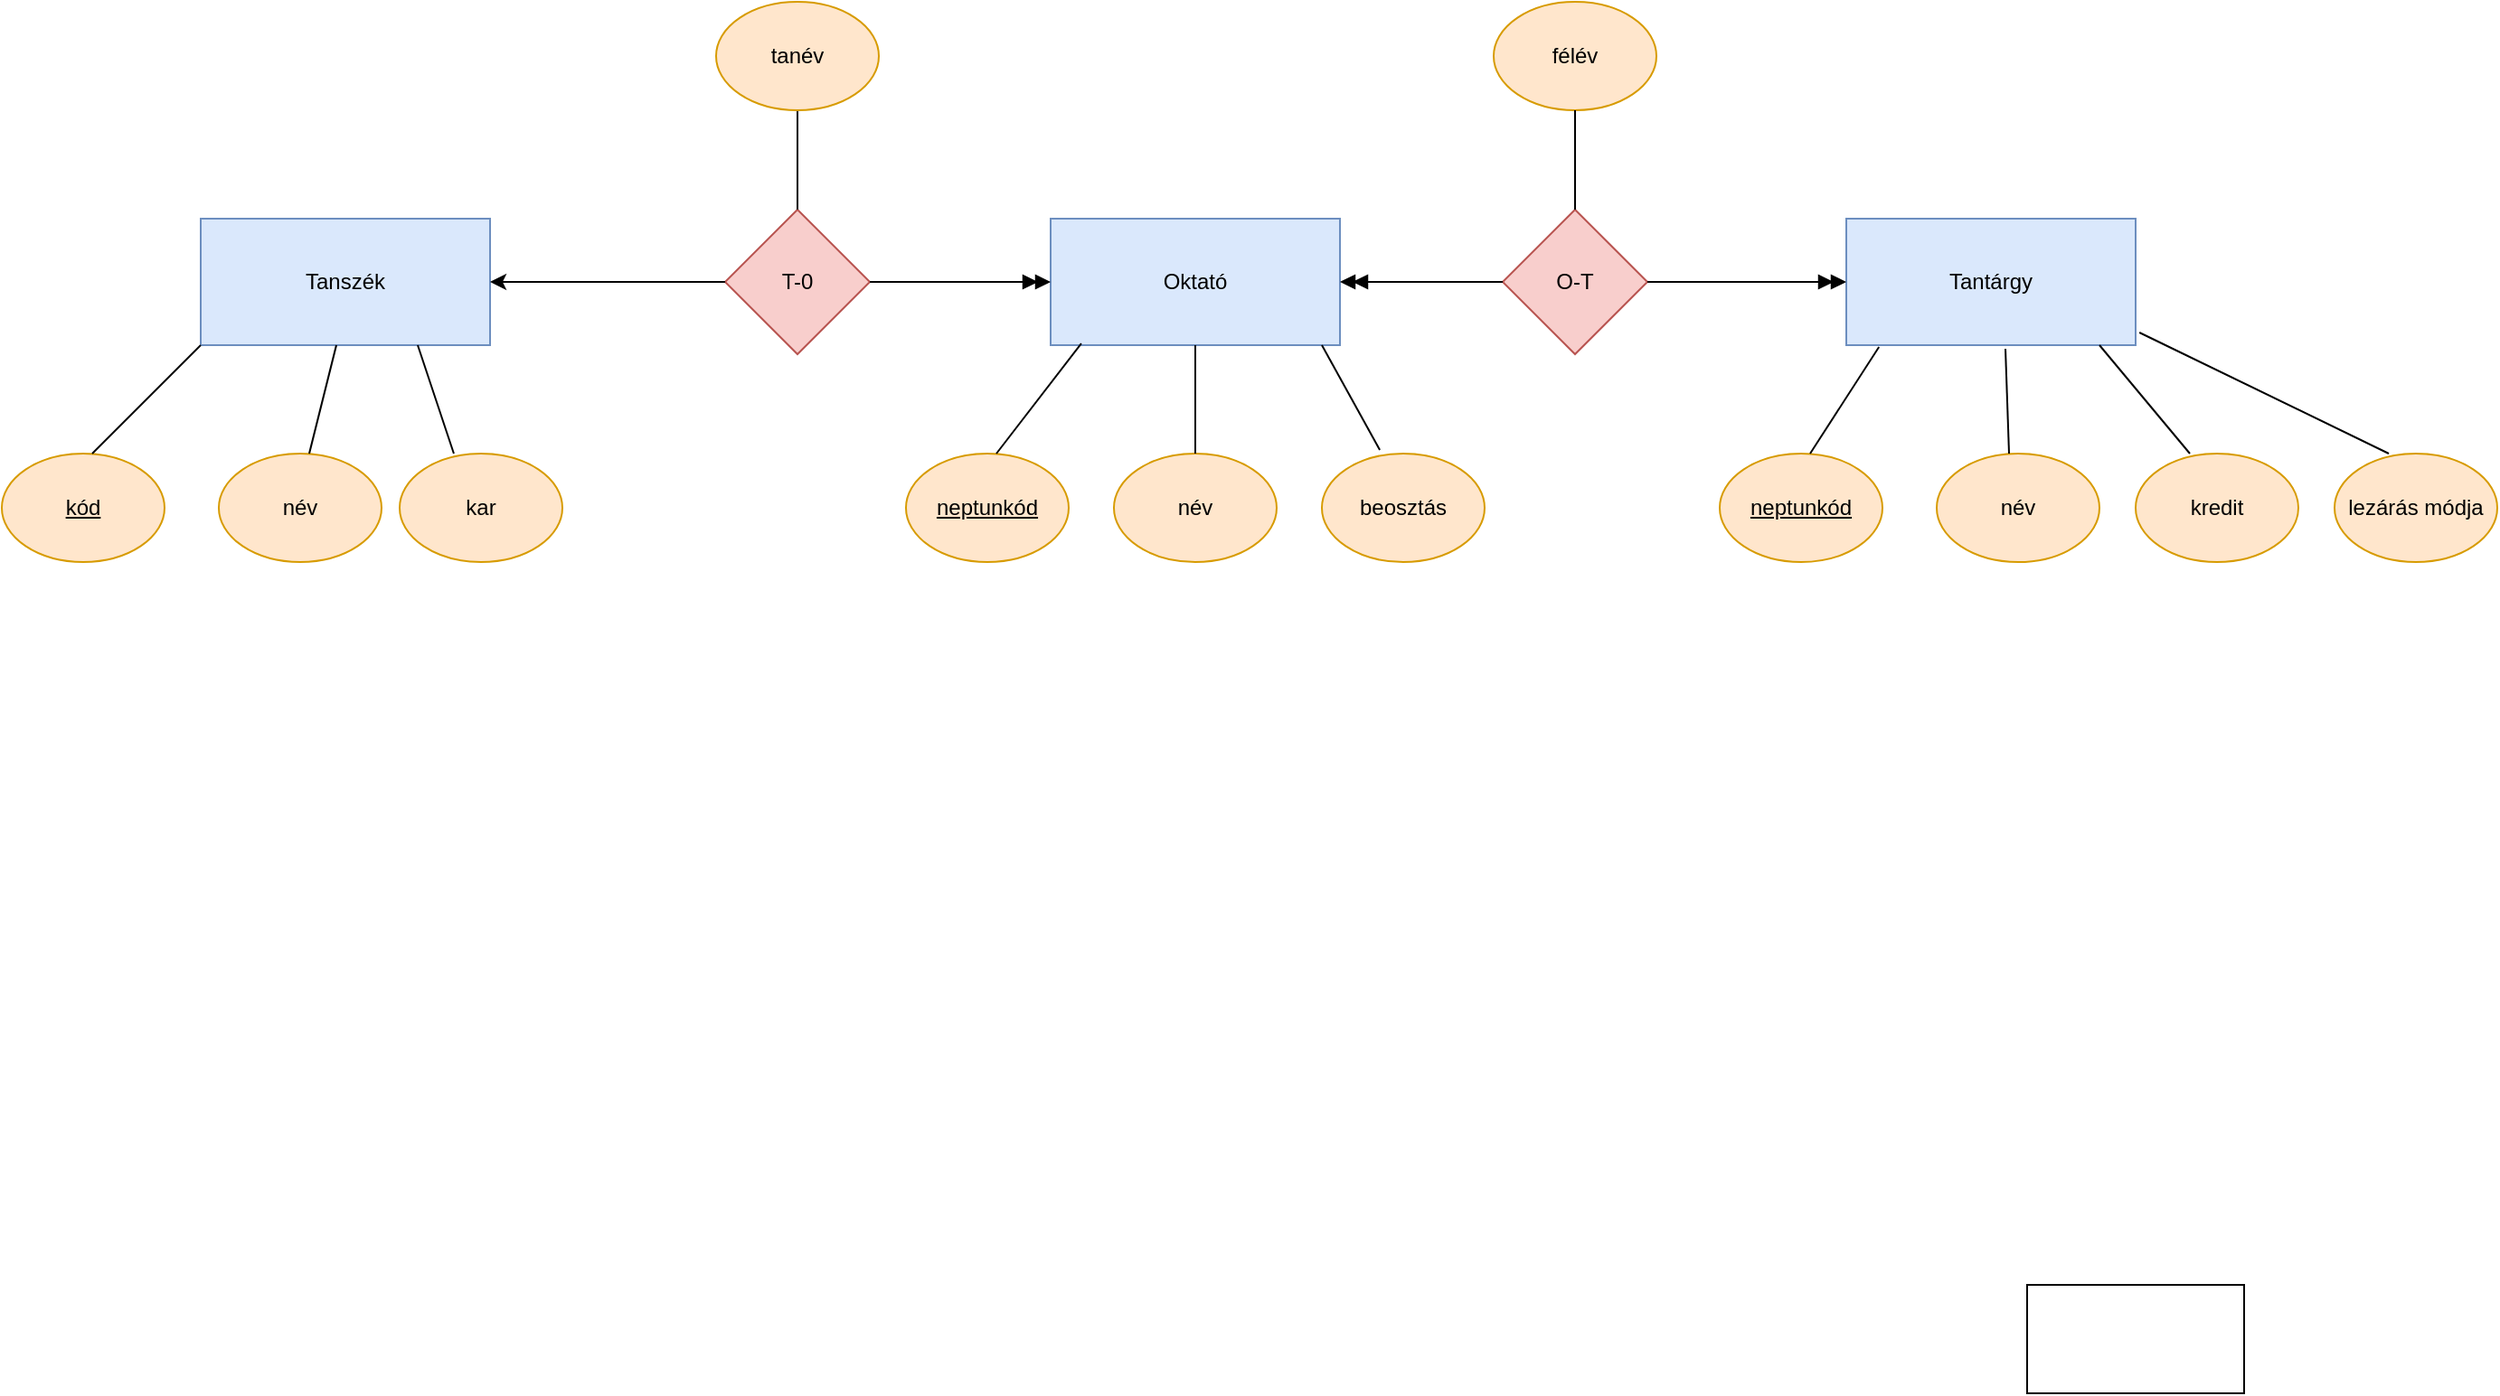 <mxfile version="24.7.17">
  <diagram name="1 oldal" id="ZYxnsCM2_cjTRUYWAaXu">
    <mxGraphModel dx="1725" dy="782" grid="1" gridSize="10" guides="1" tooltips="1" connect="1" arrows="1" fold="1" page="1" pageScale="1" pageWidth="291" pageHeight="413" math="0" shadow="0">
      <root>
        <mxCell id="0" />
        <mxCell id="1" parent="0" />
        <mxCell id="Ieq8klNrTCmySYKByaQ4-1" value="Tanszék" style="rounded=0;whiteSpace=wrap;html=1;fillColor=#dae8fc;strokeColor=#6c8ebf;" parent="1" vertex="1">
          <mxGeometry x="-170" y="130" width="160" height="70" as="geometry" />
        </mxCell>
        <mxCell id="Ieq8klNrTCmySYKByaQ4-2" value="Oktató" style="rounded=0;whiteSpace=wrap;html=1;fillColor=#dae8fc;strokeColor=#6c8ebf;" parent="1" vertex="1">
          <mxGeometry x="300" y="130" width="160" height="70" as="geometry" />
        </mxCell>
        <mxCell id="Ieq8klNrTCmySYKByaQ4-3" value="T-0" style="rhombus;whiteSpace=wrap;html=1;fillColor=#f8cecc;strokeColor=#b85450;" parent="1" vertex="1">
          <mxGeometry x="120" y="125" width="80" height="80" as="geometry" />
        </mxCell>
        <mxCell id="Ieq8klNrTCmySYKByaQ4-6" value="&lt;u&gt;kód&lt;/u&gt;" style="ellipse;whiteSpace=wrap;html=1;fillColor=#ffe6cc;strokeColor=#d79b00;" parent="1" vertex="1">
          <mxGeometry x="-280" y="260" width="90" height="60" as="geometry" />
        </mxCell>
        <mxCell id="Ieq8klNrTCmySYKByaQ4-7" value="név" style="ellipse;whiteSpace=wrap;html=1;fillColor=#ffe6cc;strokeColor=#d79b00;" parent="1" vertex="1">
          <mxGeometry x="-160" y="260" width="90" height="60" as="geometry" />
        </mxCell>
        <mxCell id="Ieq8klNrTCmySYKByaQ4-8" value="kar" style="ellipse;whiteSpace=wrap;html=1;fillColor=#ffe6cc;strokeColor=#d79b00;" parent="1" vertex="1">
          <mxGeometry x="-60" y="260" width="90" height="60" as="geometry" />
        </mxCell>
        <mxCell id="Ieq8klNrTCmySYKByaQ4-10" value="&lt;u&gt;neptunkód&lt;/u&gt;" style="ellipse;whiteSpace=wrap;html=1;fillColor=#ffe6cc;strokeColor=#d79b00;" parent="1" vertex="1">
          <mxGeometry x="220" y="260" width="90" height="60" as="geometry" />
        </mxCell>
        <mxCell id="Ieq8klNrTCmySYKByaQ4-11" value="név" style="ellipse;whiteSpace=wrap;html=1;fillColor=#ffe6cc;strokeColor=#d79b00;" parent="1" vertex="1">
          <mxGeometry x="335" y="260" width="90" height="60" as="geometry" />
        </mxCell>
        <mxCell id="Ieq8klNrTCmySYKByaQ4-12" value="beosztás" style="ellipse;whiteSpace=wrap;html=1;fillColor=#ffe6cc;strokeColor=#d79b00;" parent="1" vertex="1">
          <mxGeometry x="450" y="260" width="90" height="60" as="geometry" />
        </mxCell>
        <mxCell id="Ieq8klNrTCmySYKByaQ4-14" value="" style="endArrow=none;html=1;rounded=0;entryX=0;entryY=1;entryDx=0;entryDy=0;" parent="1" target="Ieq8klNrTCmySYKByaQ4-1" edge="1">
          <mxGeometry width="50" height="50" relative="1" as="geometry">
            <mxPoint x="-230" y="260" as="sourcePoint" />
            <mxPoint x="-180" y="210" as="targetPoint" />
          </mxGeometry>
        </mxCell>
        <mxCell id="Ieq8klNrTCmySYKByaQ4-16" value="" style="endArrow=none;html=1;rounded=0;entryX=0.75;entryY=1;entryDx=0;entryDy=0;exitX=0.333;exitY=0;exitDx=0;exitDy=0;exitPerimeter=0;" parent="1" source="Ieq8klNrTCmySYKByaQ4-8" target="Ieq8klNrTCmySYKByaQ4-1" edge="1">
          <mxGeometry width="50" height="50" relative="1" as="geometry">
            <mxPoint x="-40" y="260" as="sourcePoint" />
            <mxPoint x="10" y="210" as="targetPoint" />
          </mxGeometry>
        </mxCell>
        <mxCell id="Ieq8klNrTCmySYKByaQ4-21" value="" style="endArrow=classic;html=1;rounded=0;exitX=0;exitY=0.5;exitDx=0;exitDy=0;entryX=1;entryY=0.5;entryDx=0;entryDy=0;endFill=1;" parent="1" source="Ieq8klNrTCmySYKByaQ4-3" target="Ieq8klNrTCmySYKByaQ4-1" edge="1">
          <mxGeometry width="50" height="50" relative="1" as="geometry">
            <mxPoint x="70" y="175" as="sourcePoint" />
            <mxPoint x="120" y="125" as="targetPoint" />
          </mxGeometry>
        </mxCell>
        <mxCell id="Ieq8klNrTCmySYKByaQ4-22" value="" style="endArrow=doubleBlock;html=1;rounded=0;entryX=0;entryY=0.5;entryDx=0;entryDy=0;exitX=1;exitY=0.5;exitDx=0;exitDy=0;endFill=1;" parent="1" source="Ieq8klNrTCmySYKByaQ4-3" target="Ieq8klNrTCmySYKByaQ4-2" edge="1">
          <mxGeometry width="50" height="50" relative="1" as="geometry">
            <mxPoint x="190" y="175" as="sourcePoint" />
            <mxPoint x="240" y="125" as="targetPoint" />
          </mxGeometry>
        </mxCell>
        <mxCell id="Ieq8klNrTCmySYKByaQ4-23" value="O-T" style="rhombus;whiteSpace=wrap;html=1;fillColor=#f8cecc;strokeColor=#b85450;" parent="1" vertex="1">
          <mxGeometry x="550" y="125" width="80" height="80" as="geometry" />
        </mxCell>
        <mxCell id="Ieq8klNrTCmySYKByaQ4-24" value="Tantárgy" style="rounded=0;whiteSpace=wrap;html=1;fillColor=#dae8fc;strokeColor=#6c8ebf;" parent="1" vertex="1">
          <mxGeometry x="740" y="130" width="160" height="70" as="geometry" />
        </mxCell>
        <mxCell id="Ieq8klNrTCmySYKByaQ4-26" value="" style="endArrow=none;html=1;rounded=0;" parent="1" edge="1">
          <mxGeometry width="50" height="50" relative="1" as="geometry">
            <mxPoint x="-110" y="260" as="sourcePoint" />
            <mxPoint x="-95" y="200" as="targetPoint" />
          </mxGeometry>
        </mxCell>
        <mxCell id="Ieq8klNrTCmySYKByaQ4-27" value="" style="endArrow=none;html=1;rounded=0;" parent="1" edge="1">
          <mxGeometry width="50" height="50" relative="1" as="geometry">
            <mxPoint x="160" y="125" as="sourcePoint" />
            <mxPoint x="160" y="50" as="targetPoint" />
          </mxGeometry>
        </mxCell>
        <mxCell id="Ieq8klNrTCmySYKByaQ4-28" value="" style="endArrow=doubleBlock;html=1;rounded=0;entryX=0;entryY=0.5;entryDx=0;entryDy=0;exitX=1;exitY=0.5;exitDx=0;exitDy=0;endFill=1;" parent="1" source="Ieq8klNrTCmySYKByaQ4-23" target="Ieq8klNrTCmySYKByaQ4-24" edge="1">
          <mxGeometry width="50" height="50" relative="1" as="geometry">
            <mxPoint x="630" y="170" as="sourcePoint" />
            <mxPoint x="680" y="120" as="targetPoint" />
          </mxGeometry>
        </mxCell>
        <mxCell id="Ieq8klNrTCmySYKByaQ4-29" value="" style="endArrow=doubleBlock;html=1;rounded=0;exitX=0;exitY=0.5;exitDx=0;exitDy=0;entryX=1;entryY=0.5;entryDx=0;entryDy=0;endFill=1;" parent="1" source="Ieq8klNrTCmySYKByaQ4-23" target="Ieq8klNrTCmySYKByaQ4-2" edge="1">
          <mxGeometry width="50" height="50" relative="1" as="geometry">
            <mxPoint x="425" y="207" as="sourcePoint" />
            <mxPoint x="475" y="157" as="targetPoint" />
          </mxGeometry>
        </mxCell>
        <mxCell id="Ieq8klNrTCmySYKByaQ4-30" value="" style="endArrow=none;html=1;rounded=0;entryX=0.106;entryY=0.986;entryDx=0;entryDy=0;entryPerimeter=0;" parent="1" target="Ieq8klNrTCmySYKByaQ4-2" edge="1">
          <mxGeometry width="50" height="50" relative="1" as="geometry">
            <mxPoint x="270" y="260" as="sourcePoint" />
            <mxPoint x="320" y="210" as="targetPoint" />
          </mxGeometry>
        </mxCell>
        <mxCell id="Ieq8klNrTCmySYKByaQ4-31" value="" style="endArrow=none;html=1;rounded=0;entryX=0.5;entryY=1;entryDx=0;entryDy=0;exitX=0.5;exitY=0;exitDx=0;exitDy=0;" parent="1" source="Ieq8klNrTCmySYKByaQ4-11" target="Ieq8klNrTCmySYKByaQ4-2" edge="1">
          <mxGeometry width="50" height="50" relative="1" as="geometry">
            <mxPoint x="375" y="260" as="sourcePoint" />
            <mxPoint x="425" y="210" as="targetPoint" />
          </mxGeometry>
        </mxCell>
        <mxCell id="Ieq8klNrTCmySYKByaQ4-32" value="" style="endArrow=none;html=1;rounded=0;exitX=0.356;exitY=-0.033;exitDx=0;exitDy=0;exitPerimeter=0;" parent="1" source="Ieq8klNrTCmySYKByaQ4-12" edge="1">
          <mxGeometry width="50" height="50" relative="1" as="geometry">
            <mxPoint x="400" y="250" as="sourcePoint" />
            <mxPoint x="450" y="200" as="targetPoint" />
          </mxGeometry>
        </mxCell>
        <mxCell id="Ieq8klNrTCmySYKByaQ4-33" value="&lt;u&gt;neptunkód&lt;/u&gt;" style="ellipse;whiteSpace=wrap;html=1;fillColor=#ffe6cc;strokeColor=#d79b00;" parent="1" vertex="1">
          <mxGeometry x="670" y="260" width="90" height="60" as="geometry" />
        </mxCell>
        <mxCell id="Ieq8klNrTCmySYKByaQ4-34" value="név" style="ellipse;whiteSpace=wrap;html=1;fillColor=#ffe6cc;strokeColor=#d79b00;" parent="1" vertex="1">
          <mxGeometry x="790" y="260" width="90" height="60" as="geometry" />
        </mxCell>
        <mxCell id="Ieq8klNrTCmySYKByaQ4-35" value="lezárás módja" style="ellipse;whiteSpace=wrap;html=1;fillColor=#ffe6cc;strokeColor=#d79b00;" parent="1" vertex="1">
          <mxGeometry x="1010" y="260" width="90" height="60" as="geometry" />
        </mxCell>
        <mxCell id="Ieq8klNrTCmySYKByaQ4-36" value="kredit" style="ellipse;whiteSpace=wrap;html=1;fillColor=#ffe6cc;strokeColor=#d79b00;" parent="1" vertex="1">
          <mxGeometry x="900" y="260" width="90" height="60" as="geometry" />
        </mxCell>
        <mxCell id="Ieq8klNrTCmySYKByaQ4-37" value="tanév" style="ellipse;whiteSpace=wrap;html=1;fillColor=#ffe6cc;strokeColor=#d79b00;" parent="1" vertex="1">
          <mxGeometry x="115" y="10" width="90" height="60" as="geometry" />
        </mxCell>
        <mxCell id="Ieq8klNrTCmySYKByaQ4-38" value="félév" style="ellipse;whiteSpace=wrap;html=1;fillColor=#ffe6cc;strokeColor=#d79b00;" parent="1" vertex="1">
          <mxGeometry x="545" y="10" width="90" height="60" as="geometry" />
        </mxCell>
        <mxCell id="Ieq8klNrTCmySYKByaQ4-39" value="" style="endArrow=none;html=1;rounded=0;exitX=0.5;exitY=0;exitDx=0;exitDy=0;entryX=0.5;entryY=1;entryDx=0;entryDy=0;" parent="1" source="Ieq8klNrTCmySYKByaQ4-23" target="Ieq8klNrTCmySYKByaQ4-38" edge="1">
          <mxGeometry width="50" height="50" relative="1" as="geometry">
            <mxPoint x="545" y="120" as="sourcePoint" />
            <mxPoint x="595" y="70" as="targetPoint" />
          </mxGeometry>
        </mxCell>
        <mxCell id="Ieq8klNrTCmySYKByaQ4-40" value="" style="endArrow=none;html=1;rounded=0;entryX=0.113;entryY=1.014;entryDx=0;entryDy=0;entryPerimeter=0;" parent="1" target="Ieq8klNrTCmySYKByaQ4-24" edge="1">
          <mxGeometry width="50" height="50" relative="1" as="geometry">
            <mxPoint x="720" y="260" as="sourcePoint" />
            <mxPoint x="770" y="210" as="targetPoint" />
          </mxGeometry>
        </mxCell>
        <mxCell id="Ieq8klNrTCmySYKByaQ4-41" value="" style="endArrow=none;html=1;rounded=0;entryX=0.55;entryY=1.029;entryDx=0;entryDy=0;entryPerimeter=0;" parent="1" target="Ieq8klNrTCmySYKByaQ4-24" edge="1">
          <mxGeometry width="50" height="50" relative="1" as="geometry">
            <mxPoint x="830" y="260" as="sourcePoint" />
            <mxPoint x="880" y="210" as="targetPoint" />
          </mxGeometry>
        </mxCell>
        <mxCell id="Ieq8klNrTCmySYKByaQ4-42" value="" style="endArrow=none;html=1;rounded=0;entryX=0.875;entryY=1;entryDx=0;entryDy=0;entryPerimeter=0;" parent="1" target="Ieq8klNrTCmySYKByaQ4-24" edge="1">
          <mxGeometry width="50" height="50" relative="1" as="geometry">
            <mxPoint x="930" y="260" as="sourcePoint" />
            <mxPoint x="980" y="210" as="targetPoint" />
          </mxGeometry>
        </mxCell>
        <mxCell id="Ieq8klNrTCmySYKByaQ4-43" value="" style="endArrow=none;html=1;rounded=0;entryX=1.013;entryY=0.9;entryDx=0;entryDy=0;entryPerimeter=0;" parent="1" target="Ieq8klNrTCmySYKByaQ4-24" edge="1">
          <mxGeometry width="50" height="50" relative="1" as="geometry">
            <mxPoint x="1040" y="260" as="sourcePoint" />
            <mxPoint x="1090" y="210" as="targetPoint" />
          </mxGeometry>
        </mxCell>
        <mxCell id="LbtgJUWZC6mt_2D2Fqa0-1" value="" style="rounded=0;whiteSpace=wrap;html=1;" vertex="1" parent="1">
          <mxGeometry x="840" y="720" width="120" height="60" as="geometry" />
        </mxCell>
      </root>
    </mxGraphModel>
  </diagram>
</mxfile>
